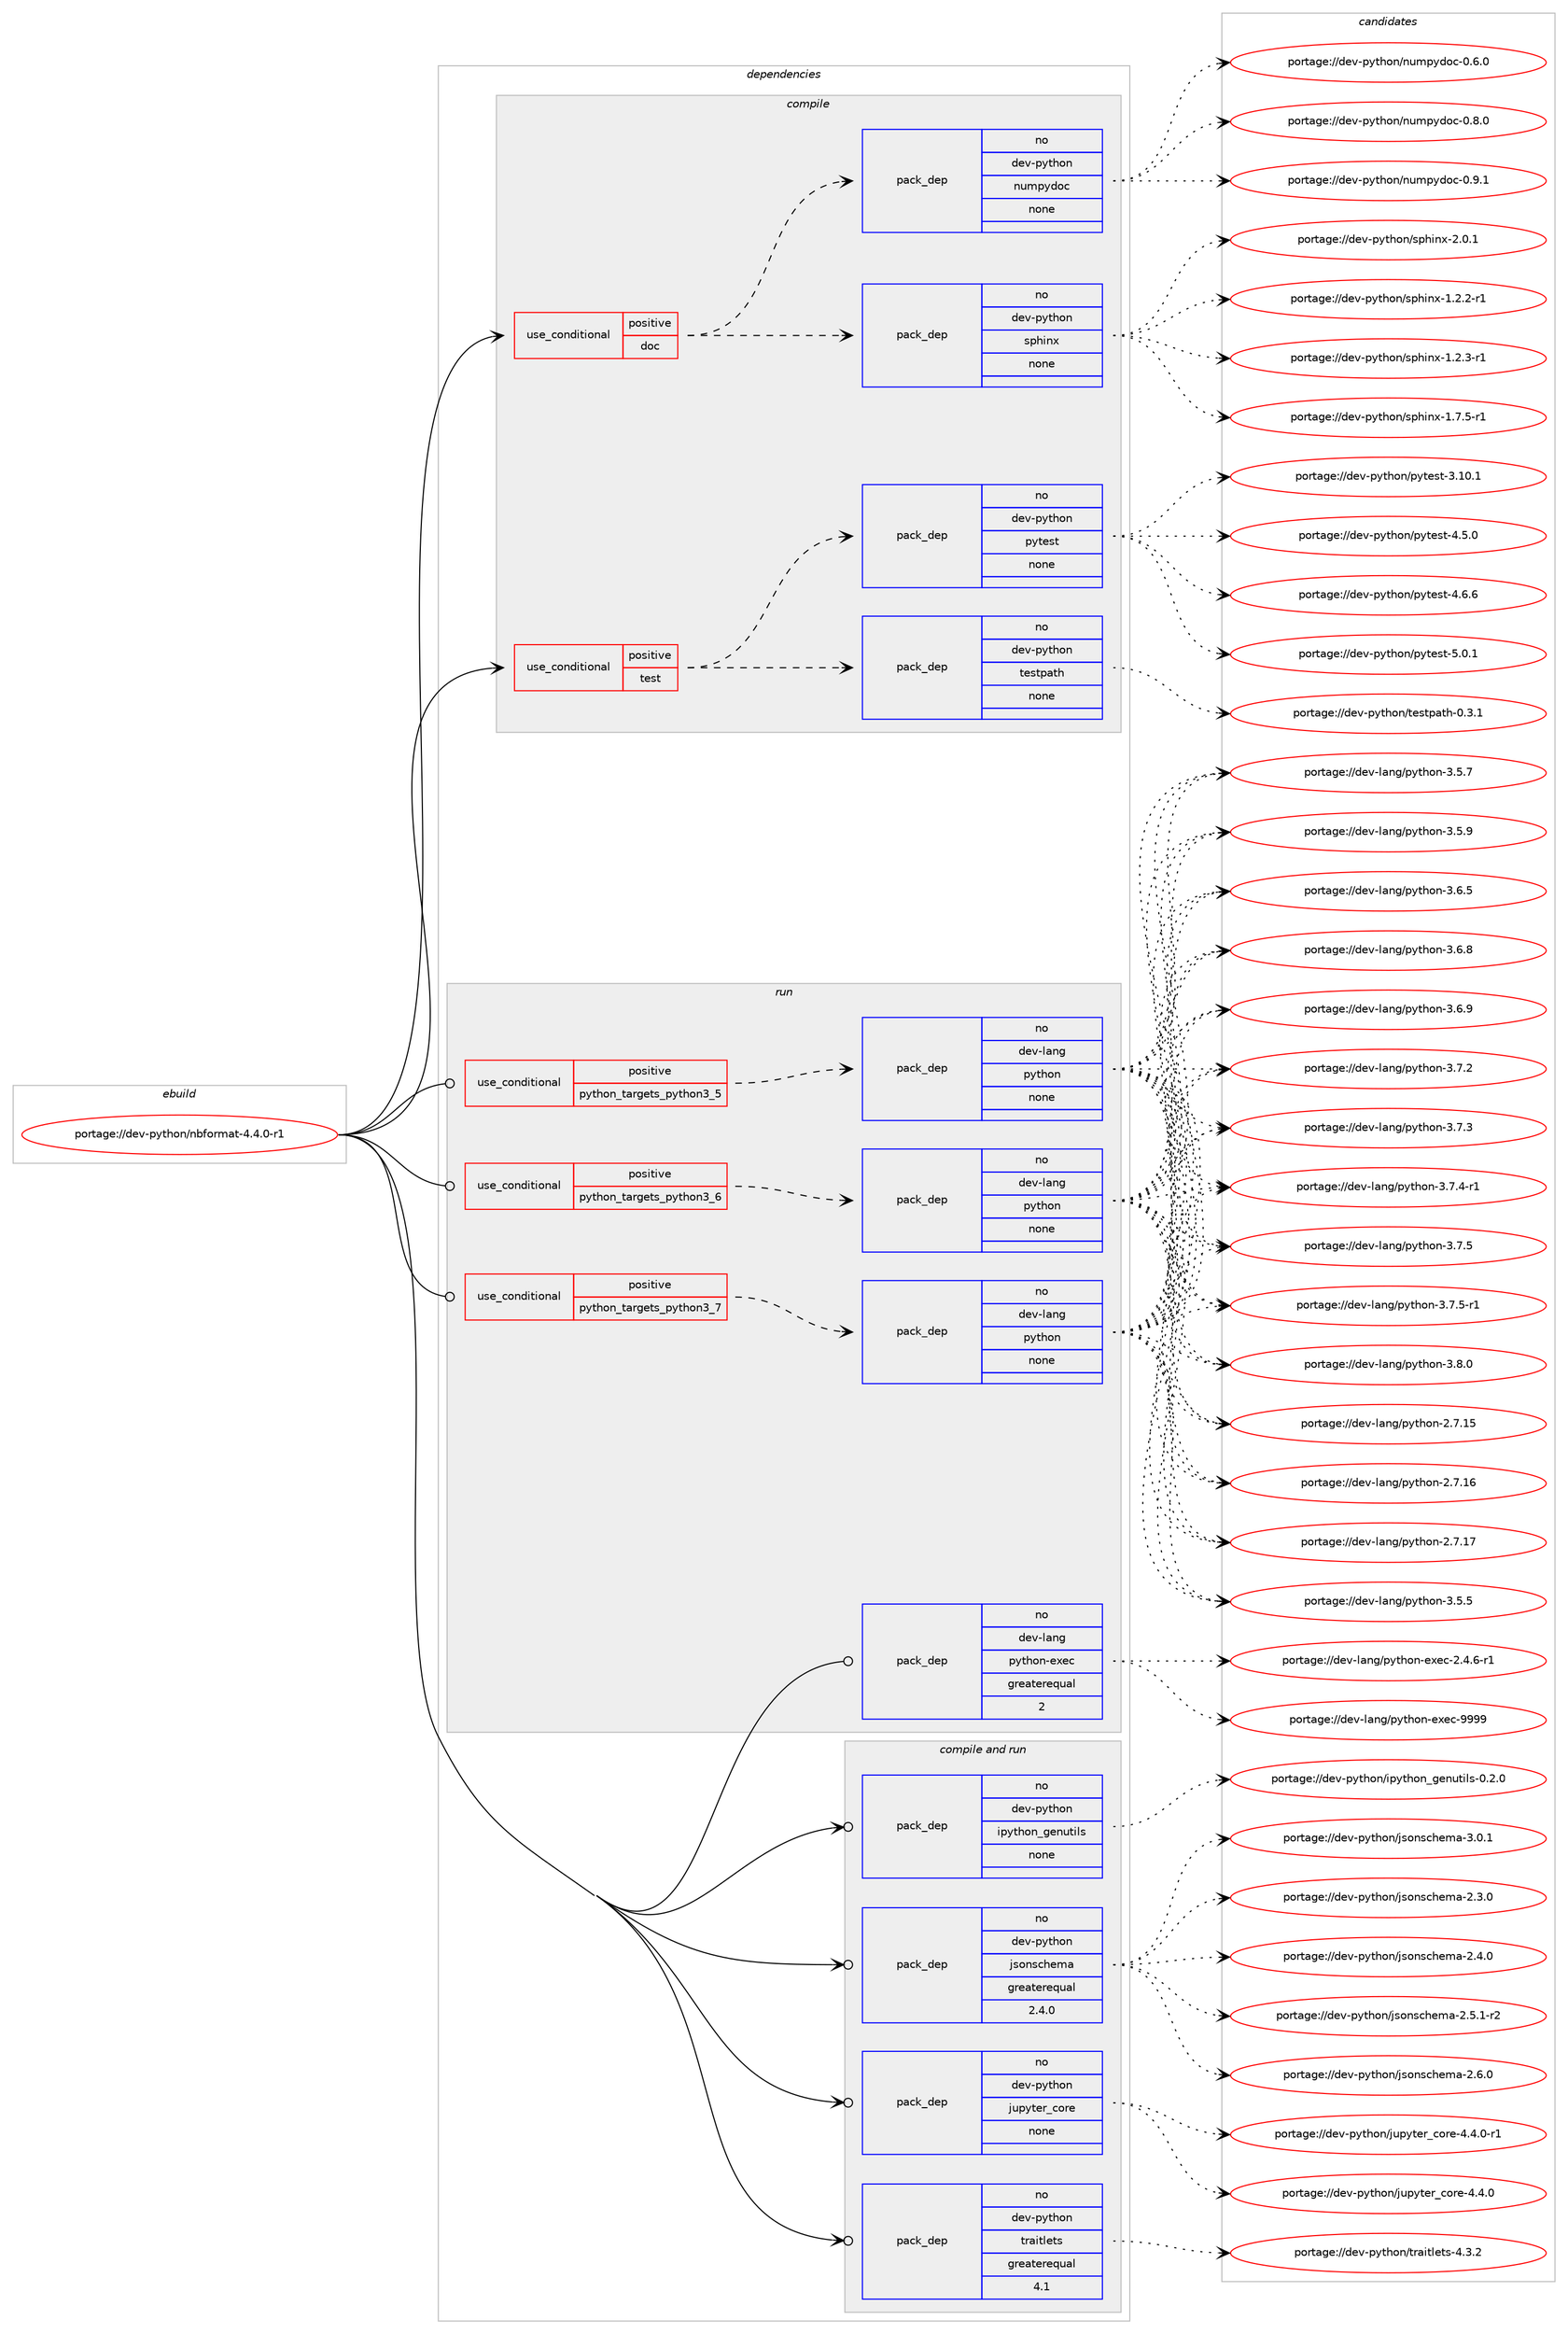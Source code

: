 digraph prolog {

# *************
# Graph options
# *************

newrank=true;
concentrate=true;
compound=true;
graph [rankdir=LR,fontname=Helvetica,fontsize=10,ranksep=1.5];#, ranksep=2.5, nodesep=0.2];
edge  [arrowhead=vee];
node  [fontname=Helvetica,fontsize=10];

# **********
# The ebuild
# **********

subgraph cluster_leftcol {
color=gray;
rank=same;
label=<<i>ebuild</i>>;
id [label="portage://dev-python/nbformat-4.4.0-r1", color=red, width=4, href="../dev-python/nbformat-4.4.0-r1.svg"];
}

# ****************
# The dependencies
# ****************

subgraph cluster_midcol {
color=gray;
label=<<i>dependencies</i>>;
subgraph cluster_compile {
fillcolor="#eeeeee";
style=filled;
label=<<i>compile</i>>;
subgraph cond32221 {
dependency150925 [label=<<TABLE BORDER="0" CELLBORDER="1" CELLSPACING="0" CELLPADDING="4"><TR><TD ROWSPAN="3" CELLPADDING="10">use_conditional</TD></TR><TR><TD>positive</TD></TR><TR><TD>doc</TD></TR></TABLE>>, shape=none, color=red];
subgraph pack115378 {
dependency150926 [label=<<TABLE BORDER="0" CELLBORDER="1" CELLSPACING="0" CELLPADDING="4" WIDTH="220"><TR><TD ROWSPAN="6" CELLPADDING="30">pack_dep</TD></TR><TR><TD WIDTH="110">no</TD></TR><TR><TD>dev-python</TD></TR><TR><TD>sphinx</TD></TR><TR><TD>none</TD></TR><TR><TD></TD></TR></TABLE>>, shape=none, color=blue];
}
dependency150925:e -> dependency150926:w [weight=20,style="dashed",arrowhead="vee"];
subgraph pack115379 {
dependency150927 [label=<<TABLE BORDER="0" CELLBORDER="1" CELLSPACING="0" CELLPADDING="4" WIDTH="220"><TR><TD ROWSPAN="6" CELLPADDING="30">pack_dep</TD></TR><TR><TD WIDTH="110">no</TD></TR><TR><TD>dev-python</TD></TR><TR><TD>numpydoc</TD></TR><TR><TD>none</TD></TR><TR><TD></TD></TR></TABLE>>, shape=none, color=blue];
}
dependency150925:e -> dependency150927:w [weight=20,style="dashed",arrowhead="vee"];
}
id:e -> dependency150925:w [weight=20,style="solid",arrowhead="vee"];
subgraph cond32222 {
dependency150928 [label=<<TABLE BORDER="0" CELLBORDER="1" CELLSPACING="0" CELLPADDING="4"><TR><TD ROWSPAN="3" CELLPADDING="10">use_conditional</TD></TR><TR><TD>positive</TD></TR><TR><TD>test</TD></TR></TABLE>>, shape=none, color=red];
subgraph pack115380 {
dependency150929 [label=<<TABLE BORDER="0" CELLBORDER="1" CELLSPACING="0" CELLPADDING="4" WIDTH="220"><TR><TD ROWSPAN="6" CELLPADDING="30">pack_dep</TD></TR><TR><TD WIDTH="110">no</TD></TR><TR><TD>dev-python</TD></TR><TR><TD>testpath</TD></TR><TR><TD>none</TD></TR><TR><TD></TD></TR></TABLE>>, shape=none, color=blue];
}
dependency150928:e -> dependency150929:w [weight=20,style="dashed",arrowhead="vee"];
subgraph pack115381 {
dependency150930 [label=<<TABLE BORDER="0" CELLBORDER="1" CELLSPACING="0" CELLPADDING="4" WIDTH="220"><TR><TD ROWSPAN="6" CELLPADDING="30">pack_dep</TD></TR><TR><TD WIDTH="110">no</TD></TR><TR><TD>dev-python</TD></TR><TR><TD>pytest</TD></TR><TR><TD>none</TD></TR><TR><TD></TD></TR></TABLE>>, shape=none, color=blue];
}
dependency150928:e -> dependency150930:w [weight=20,style="dashed",arrowhead="vee"];
}
id:e -> dependency150928:w [weight=20,style="solid",arrowhead="vee"];
}
subgraph cluster_compileandrun {
fillcolor="#eeeeee";
style=filled;
label=<<i>compile and run</i>>;
subgraph pack115382 {
dependency150931 [label=<<TABLE BORDER="0" CELLBORDER="1" CELLSPACING="0" CELLPADDING="4" WIDTH="220"><TR><TD ROWSPAN="6" CELLPADDING="30">pack_dep</TD></TR><TR><TD WIDTH="110">no</TD></TR><TR><TD>dev-python</TD></TR><TR><TD>ipython_genutils</TD></TR><TR><TD>none</TD></TR><TR><TD></TD></TR></TABLE>>, shape=none, color=blue];
}
id:e -> dependency150931:w [weight=20,style="solid",arrowhead="odotvee"];
subgraph pack115383 {
dependency150932 [label=<<TABLE BORDER="0" CELLBORDER="1" CELLSPACING="0" CELLPADDING="4" WIDTH="220"><TR><TD ROWSPAN="6" CELLPADDING="30">pack_dep</TD></TR><TR><TD WIDTH="110">no</TD></TR><TR><TD>dev-python</TD></TR><TR><TD>jsonschema</TD></TR><TR><TD>greaterequal</TD></TR><TR><TD>2.4.0</TD></TR></TABLE>>, shape=none, color=blue];
}
id:e -> dependency150932:w [weight=20,style="solid",arrowhead="odotvee"];
subgraph pack115384 {
dependency150933 [label=<<TABLE BORDER="0" CELLBORDER="1" CELLSPACING="0" CELLPADDING="4" WIDTH="220"><TR><TD ROWSPAN="6" CELLPADDING="30">pack_dep</TD></TR><TR><TD WIDTH="110">no</TD></TR><TR><TD>dev-python</TD></TR><TR><TD>jupyter_core</TD></TR><TR><TD>none</TD></TR><TR><TD></TD></TR></TABLE>>, shape=none, color=blue];
}
id:e -> dependency150933:w [weight=20,style="solid",arrowhead="odotvee"];
subgraph pack115385 {
dependency150934 [label=<<TABLE BORDER="0" CELLBORDER="1" CELLSPACING="0" CELLPADDING="4" WIDTH="220"><TR><TD ROWSPAN="6" CELLPADDING="30">pack_dep</TD></TR><TR><TD WIDTH="110">no</TD></TR><TR><TD>dev-python</TD></TR><TR><TD>traitlets</TD></TR><TR><TD>greaterequal</TD></TR><TR><TD>4.1</TD></TR></TABLE>>, shape=none, color=blue];
}
id:e -> dependency150934:w [weight=20,style="solid",arrowhead="odotvee"];
}
subgraph cluster_run {
fillcolor="#eeeeee";
style=filled;
label=<<i>run</i>>;
subgraph cond32223 {
dependency150935 [label=<<TABLE BORDER="0" CELLBORDER="1" CELLSPACING="0" CELLPADDING="4"><TR><TD ROWSPAN="3" CELLPADDING="10">use_conditional</TD></TR><TR><TD>positive</TD></TR><TR><TD>python_targets_python3_5</TD></TR></TABLE>>, shape=none, color=red];
subgraph pack115386 {
dependency150936 [label=<<TABLE BORDER="0" CELLBORDER="1" CELLSPACING="0" CELLPADDING="4" WIDTH="220"><TR><TD ROWSPAN="6" CELLPADDING="30">pack_dep</TD></TR><TR><TD WIDTH="110">no</TD></TR><TR><TD>dev-lang</TD></TR><TR><TD>python</TD></TR><TR><TD>none</TD></TR><TR><TD></TD></TR></TABLE>>, shape=none, color=blue];
}
dependency150935:e -> dependency150936:w [weight=20,style="dashed",arrowhead="vee"];
}
id:e -> dependency150935:w [weight=20,style="solid",arrowhead="odot"];
subgraph cond32224 {
dependency150937 [label=<<TABLE BORDER="0" CELLBORDER="1" CELLSPACING="0" CELLPADDING="4"><TR><TD ROWSPAN="3" CELLPADDING="10">use_conditional</TD></TR><TR><TD>positive</TD></TR><TR><TD>python_targets_python3_6</TD></TR></TABLE>>, shape=none, color=red];
subgraph pack115387 {
dependency150938 [label=<<TABLE BORDER="0" CELLBORDER="1" CELLSPACING="0" CELLPADDING="4" WIDTH="220"><TR><TD ROWSPAN="6" CELLPADDING="30">pack_dep</TD></TR><TR><TD WIDTH="110">no</TD></TR><TR><TD>dev-lang</TD></TR><TR><TD>python</TD></TR><TR><TD>none</TD></TR><TR><TD></TD></TR></TABLE>>, shape=none, color=blue];
}
dependency150937:e -> dependency150938:w [weight=20,style="dashed",arrowhead="vee"];
}
id:e -> dependency150937:w [weight=20,style="solid",arrowhead="odot"];
subgraph cond32225 {
dependency150939 [label=<<TABLE BORDER="0" CELLBORDER="1" CELLSPACING="0" CELLPADDING="4"><TR><TD ROWSPAN="3" CELLPADDING="10">use_conditional</TD></TR><TR><TD>positive</TD></TR><TR><TD>python_targets_python3_7</TD></TR></TABLE>>, shape=none, color=red];
subgraph pack115388 {
dependency150940 [label=<<TABLE BORDER="0" CELLBORDER="1" CELLSPACING="0" CELLPADDING="4" WIDTH="220"><TR><TD ROWSPAN="6" CELLPADDING="30">pack_dep</TD></TR><TR><TD WIDTH="110">no</TD></TR><TR><TD>dev-lang</TD></TR><TR><TD>python</TD></TR><TR><TD>none</TD></TR><TR><TD></TD></TR></TABLE>>, shape=none, color=blue];
}
dependency150939:e -> dependency150940:w [weight=20,style="dashed",arrowhead="vee"];
}
id:e -> dependency150939:w [weight=20,style="solid",arrowhead="odot"];
subgraph pack115389 {
dependency150941 [label=<<TABLE BORDER="0" CELLBORDER="1" CELLSPACING="0" CELLPADDING="4" WIDTH="220"><TR><TD ROWSPAN="6" CELLPADDING="30">pack_dep</TD></TR><TR><TD WIDTH="110">no</TD></TR><TR><TD>dev-lang</TD></TR><TR><TD>python-exec</TD></TR><TR><TD>greaterequal</TD></TR><TR><TD>2</TD></TR></TABLE>>, shape=none, color=blue];
}
id:e -> dependency150941:w [weight=20,style="solid",arrowhead="odot"];
}
}

# **************
# The candidates
# **************

subgraph cluster_choices {
rank=same;
color=gray;
label=<<i>candidates</i>>;

subgraph choice115378 {
color=black;
nodesep=1;
choiceportage10010111845112121116104111110471151121041051101204549465046504511449 [label="portage://dev-python/sphinx-1.2.2-r1", color=red, width=4,href="../dev-python/sphinx-1.2.2-r1.svg"];
choiceportage10010111845112121116104111110471151121041051101204549465046514511449 [label="portage://dev-python/sphinx-1.2.3-r1", color=red, width=4,href="../dev-python/sphinx-1.2.3-r1.svg"];
choiceportage10010111845112121116104111110471151121041051101204549465546534511449 [label="portage://dev-python/sphinx-1.7.5-r1", color=red, width=4,href="../dev-python/sphinx-1.7.5-r1.svg"];
choiceportage1001011184511212111610411111047115112104105110120455046484649 [label="portage://dev-python/sphinx-2.0.1", color=red, width=4,href="../dev-python/sphinx-2.0.1.svg"];
dependency150926:e -> choiceportage10010111845112121116104111110471151121041051101204549465046504511449:w [style=dotted,weight="100"];
dependency150926:e -> choiceportage10010111845112121116104111110471151121041051101204549465046514511449:w [style=dotted,weight="100"];
dependency150926:e -> choiceportage10010111845112121116104111110471151121041051101204549465546534511449:w [style=dotted,weight="100"];
dependency150926:e -> choiceportage1001011184511212111610411111047115112104105110120455046484649:w [style=dotted,weight="100"];
}
subgraph choice115379 {
color=black;
nodesep=1;
choiceportage100101118451121211161041111104711011710911212110011199454846544648 [label="portage://dev-python/numpydoc-0.6.0", color=red, width=4,href="../dev-python/numpydoc-0.6.0.svg"];
choiceportage100101118451121211161041111104711011710911212110011199454846564648 [label="portage://dev-python/numpydoc-0.8.0", color=red, width=4,href="../dev-python/numpydoc-0.8.0.svg"];
choiceportage100101118451121211161041111104711011710911212110011199454846574649 [label="portage://dev-python/numpydoc-0.9.1", color=red, width=4,href="../dev-python/numpydoc-0.9.1.svg"];
dependency150927:e -> choiceportage100101118451121211161041111104711011710911212110011199454846544648:w [style=dotted,weight="100"];
dependency150927:e -> choiceportage100101118451121211161041111104711011710911212110011199454846564648:w [style=dotted,weight="100"];
dependency150927:e -> choiceportage100101118451121211161041111104711011710911212110011199454846574649:w [style=dotted,weight="100"];
}
subgraph choice115380 {
color=black;
nodesep=1;
choiceportage100101118451121211161041111104711610111511611297116104454846514649 [label="portage://dev-python/testpath-0.3.1", color=red, width=4,href="../dev-python/testpath-0.3.1.svg"];
dependency150929:e -> choiceportage100101118451121211161041111104711610111511611297116104454846514649:w [style=dotted,weight="100"];
}
subgraph choice115381 {
color=black;
nodesep=1;
choiceportage100101118451121211161041111104711212111610111511645514649484649 [label="portage://dev-python/pytest-3.10.1", color=red, width=4,href="../dev-python/pytest-3.10.1.svg"];
choiceportage1001011184511212111610411111047112121116101115116455246534648 [label="portage://dev-python/pytest-4.5.0", color=red, width=4,href="../dev-python/pytest-4.5.0.svg"];
choiceportage1001011184511212111610411111047112121116101115116455246544654 [label="portage://dev-python/pytest-4.6.6", color=red, width=4,href="../dev-python/pytest-4.6.6.svg"];
choiceportage1001011184511212111610411111047112121116101115116455346484649 [label="portage://dev-python/pytest-5.0.1", color=red, width=4,href="../dev-python/pytest-5.0.1.svg"];
dependency150930:e -> choiceportage100101118451121211161041111104711212111610111511645514649484649:w [style=dotted,weight="100"];
dependency150930:e -> choiceportage1001011184511212111610411111047112121116101115116455246534648:w [style=dotted,weight="100"];
dependency150930:e -> choiceportage1001011184511212111610411111047112121116101115116455246544654:w [style=dotted,weight="100"];
dependency150930:e -> choiceportage1001011184511212111610411111047112121116101115116455346484649:w [style=dotted,weight="100"];
}
subgraph choice115382 {
color=black;
nodesep=1;
choiceportage100101118451121211161041111104710511212111610411111095103101110117116105108115454846504648 [label="portage://dev-python/ipython_genutils-0.2.0", color=red, width=4,href="../dev-python/ipython_genutils-0.2.0.svg"];
dependency150931:e -> choiceportage100101118451121211161041111104710511212111610411111095103101110117116105108115454846504648:w [style=dotted,weight="100"];
}
subgraph choice115383 {
color=black;
nodesep=1;
choiceportage10010111845112121116104111110471061151111101159910410110997455046514648 [label="portage://dev-python/jsonschema-2.3.0", color=red, width=4,href="../dev-python/jsonschema-2.3.0.svg"];
choiceportage10010111845112121116104111110471061151111101159910410110997455046524648 [label="portage://dev-python/jsonschema-2.4.0", color=red, width=4,href="../dev-python/jsonschema-2.4.0.svg"];
choiceportage100101118451121211161041111104710611511111011599104101109974550465346494511450 [label="portage://dev-python/jsonschema-2.5.1-r2", color=red, width=4,href="../dev-python/jsonschema-2.5.1-r2.svg"];
choiceportage10010111845112121116104111110471061151111101159910410110997455046544648 [label="portage://dev-python/jsonschema-2.6.0", color=red, width=4,href="../dev-python/jsonschema-2.6.0.svg"];
choiceportage10010111845112121116104111110471061151111101159910410110997455146484649 [label="portage://dev-python/jsonschema-3.0.1", color=red, width=4,href="../dev-python/jsonschema-3.0.1.svg"];
dependency150932:e -> choiceportage10010111845112121116104111110471061151111101159910410110997455046514648:w [style=dotted,weight="100"];
dependency150932:e -> choiceportage10010111845112121116104111110471061151111101159910410110997455046524648:w [style=dotted,weight="100"];
dependency150932:e -> choiceportage100101118451121211161041111104710611511111011599104101109974550465346494511450:w [style=dotted,weight="100"];
dependency150932:e -> choiceportage10010111845112121116104111110471061151111101159910410110997455046544648:w [style=dotted,weight="100"];
dependency150932:e -> choiceportage10010111845112121116104111110471061151111101159910410110997455146484649:w [style=dotted,weight="100"];
}
subgraph choice115384 {
color=black;
nodesep=1;
choiceportage10010111845112121116104111110471061171121211161011149599111114101455246524648 [label="portage://dev-python/jupyter_core-4.4.0", color=red, width=4,href="../dev-python/jupyter_core-4.4.0.svg"];
choiceportage100101118451121211161041111104710611711212111610111495991111141014552465246484511449 [label="portage://dev-python/jupyter_core-4.4.0-r1", color=red, width=4,href="../dev-python/jupyter_core-4.4.0-r1.svg"];
dependency150933:e -> choiceportage10010111845112121116104111110471061171121211161011149599111114101455246524648:w [style=dotted,weight="100"];
dependency150933:e -> choiceportage100101118451121211161041111104710611711212111610111495991111141014552465246484511449:w [style=dotted,weight="100"];
}
subgraph choice115385 {
color=black;
nodesep=1;
choiceportage100101118451121211161041111104711611497105116108101116115455246514650 [label="portage://dev-python/traitlets-4.3.2", color=red, width=4,href="../dev-python/traitlets-4.3.2.svg"];
dependency150934:e -> choiceportage100101118451121211161041111104711611497105116108101116115455246514650:w [style=dotted,weight="100"];
}
subgraph choice115386 {
color=black;
nodesep=1;
choiceportage10010111845108971101034711212111610411111045504655464953 [label="portage://dev-lang/python-2.7.15", color=red, width=4,href="../dev-lang/python-2.7.15.svg"];
choiceportage10010111845108971101034711212111610411111045504655464954 [label="portage://dev-lang/python-2.7.16", color=red, width=4,href="../dev-lang/python-2.7.16.svg"];
choiceportage10010111845108971101034711212111610411111045504655464955 [label="portage://dev-lang/python-2.7.17", color=red, width=4,href="../dev-lang/python-2.7.17.svg"];
choiceportage100101118451089711010347112121116104111110455146534653 [label="portage://dev-lang/python-3.5.5", color=red, width=4,href="../dev-lang/python-3.5.5.svg"];
choiceportage100101118451089711010347112121116104111110455146534655 [label="portage://dev-lang/python-3.5.7", color=red, width=4,href="../dev-lang/python-3.5.7.svg"];
choiceportage100101118451089711010347112121116104111110455146534657 [label="portage://dev-lang/python-3.5.9", color=red, width=4,href="../dev-lang/python-3.5.9.svg"];
choiceportage100101118451089711010347112121116104111110455146544653 [label="portage://dev-lang/python-3.6.5", color=red, width=4,href="../dev-lang/python-3.6.5.svg"];
choiceportage100101118451089711010347112121116104111110455146544656 [label="portage://dev-lang/python-3.6.8", color=red, width=4,href="../dev-lang/python-3.6.8.svg"];
choiceportage100101118451089711010347112121116104111110455146544657 [label="portage://dev-lang/python-3.6.9", color=red, width=4,href="../dev-lang/python-3.6.9.svg"];
choiceportage100101118451089711010347112121116104111110455146554650 [label="portage://dev-lang/python-3.7.2", color=red, width=4,href="../dev-lang/python-3.7.2.svg"];
choiceportage100101118451089711010347112121116104111110455146554651 [label="portage://dev-lang/python-3.7.3", color=red, width=4,href="../dev-lang/python-3.7.3.svg"];
choiceportage1001011184510897110103471121211161041111104551465546524511449 [label="portage://dev-lang/python-3.7.4-r1", color=red, width=4,href="../dev-lang/python-3.7.4-r1.svg"];
choiceportage100101118451089711010347112121116104111110455146554653 [label="portage://dev-lang/python-3.7.5", color=red, width=4,href="../dev-lang/python-3.7.5.svg"];
choiceportage1001011184510897110103471121211161041111104551465546534511449 [label="portage://dev-lang/python-3.7.5-r1", color=red, width=4,href="../dev-lang/python-3.7.5-r1.svg"];
choiceportage100101118451089711010347112121116104111110455146564648 [label="portage://dev-lang/python-3.8.0", color=red, width=4,href="../dev-lang/python-3.8.0.svg"];
dependency150936:e -> choiceportage10010111845108971101034711212111610411111045504655464953:w [style=dotted,weight="100"];
dependency150936:e -> choiceportage10010111845108971101034711212111610411111045504655464954:w [style=dotted,weight="100"];
dependency150936:e -> choiceportage10010111845108971101034711212111610411111045504655464955:w [style=dotted,weight="100"];
dependency150936:e -> choiceportage100101118451089711010347112121116104111110455146534653:w [style=dotted,weight="100"];
dependency150936:e -> choiceportage100101118451089711010347112121116104111110455146534655:w [style=dotted,weight="100"];
dependency150936:e -> choiceportage100101118451089711010347112121116104111110455146534657:w [style=dotted,weight="100"];
dependency150936:e -> choiceportage100101118451089711010347112121116104111110455146544653:w [style=dotted,weight="100"];
dependency150936:e -> choiceportage100101118451089711010347112121116104111110455146544656:w [style=dotted,weight="100"];
dependency150936:e -> choiceportage100101118451089711010347112121116104111110455146544657:w [style=dotted,weight="100"];
dependency150936:e -> choiceportage100101118451089711010347112121116104111110455146554650:w [style=dotted,weight="100"];
dependency150936:e -> choiceportage100101118451089711010347112121116104111110455146554651:w [style=dotted,weight="100"];
dependency150936:e -> choiceportage1001011184510897110103471121211161041111104551465546524511449:w [style=dotted,weight="100"];
dependency150936:e -> choiceportage100101118451089711010347112121116104111110455146554653:w [style=dotted,weight="100"];
dependency150936:e -> choiceportage1001011184510897110103471121211161041111104551465546534511449:w [style=dotted,weight="100"];
dependency150936:e -> choiceportage100101118451089711010347112121116104111110455146564648:w [style=dotted,weight="100"];
}
subgraph choice115387 {
color=black;
nodesep=1;
choiceportage10010111845108971101034711212111610411111045504655464953 [label="portage://dev-lang/python-2.7.15", color=red, width=4,href="../dev-lang/python-2.7.15.svg"];
choiceportage10010111845108971101034711212111610411111045504655464954 [label="portage://dev-lang/python-2.7.16", color=red, width=4,href="../dev-lang/python-2.7.16.svg"];
choiceportage10010111845108971101034711212111610411111045504655464955 [label="portage://dev-lang/python-2.7.17", color=red, width=4,href="../dev-lang/python-2.7.17.svg"];
choiceportage100101118451089711010347112121116104111110455146534653 [label="portage://dev-lang/python-3.5.5", color=red, width=4,href="../dev-lang/python-3.5.5.svg"];
choiceportage100101118451089711010347112121116104111110455146534655 [label="portage://dev-lang/python-3.5.7", color=red, width=4,href="../dev-lang/python-3.5.7.svg"];
choiceportage100101118451089711010347112121116104111110455146534657 [label="portage://dev-lang/python-3.5.9", color=red, width=4,href="../dev-lang/python-3.5.9.svg"];
choiceportage100101118451089711010347112121116104111110455146544653 [label="portage://dev-lang/python-3.6.5", color=red, width=4,href="../dev-lang/python-3.6.5.svg"];
choiceportage100101118451089711010347112121116104111110455146544656 [label="portage://dev-lang/python-3.6.8", color=red, width=4,href="../dev-lang/python-3.6.8.svg"];
choiceportage100101118451089711010347112121116104111110455146544657 [label="portage://dev-lang/python-3.6.9", color=red, width=4,href="../dev-lang/python-3.6.9.svg"];
choiceportage100101118451089711010347112121116104111110455146554650 [label="portage://dev-lang/python-3.7.2", color=red, width=4,href="../dev-lang/python-3.7.2.svg"];
choiceportage100101118451089711010347112121116104111110455146554651 [label="portage://dev-lang/python-3.7.3", color=red, width=4,href="../dev-lang/python-3.7.3.svg"];
choiceportage1001011184510897110103471121211161041111104551465546524511449 [label="portage://dev-lang/python-3.7.4-r1", color=red, width=4,href="../dev-lang/python-3.7.4-r1.svg"];
choiceportage100101118451089711010347112121116104111110455146554653 [label="portage://dev-lang/python-3.7.5", color=red, width=4,href="../dev-lang/python-3.7.5.svg"];
choiceportage1001011184510897110103471121211161041111104551465546534511449 [label="portage://dev-lang/python-3.7.5-r1", color=red, width=4,href="../dev-lang/python-3.7.5-r1.svg"];
choiceportage100101118451089711010347112121116104111110455146564648 [label="portage://dev-lang/python-3.8.0", color=red, width=4,href="../dev-lang/python-3.8.0.svg"];
dependency150938:e -> choiceportage10010111845108971101034711212111610411111045504655464953:w [style=dotted,weight="100"];
dependency150938:e -> choiceportage10010111845108971101034711212111610411111045504655464954:w [style=dotted,weight="100"];
dependency150938:e -> choiceportage10010111845108971101034711212111610411111045504655464955:w [style=dotted,weight="100"];
dependency150938:e -> choiceportage100101118451089711010347112121116104111110455146534653:w [style=dotted,weight="100"];
dependency150938:e -> choiceportage100101118451089711010347112121116104111110455146534655:w [style=dotted,weight="100"];
dependency150938:e -> choiceportage100101118451089711010347112121116104111110455146534657:w [style=dotted,weight="100"];
dependency150938:e -> choiceportage100101118451089711010347112121116104111110455146544653:w [style=dotted,weight="100"];
dependency150938:e -> choiceportage100101118451089711010347112121116104111110455146544656:w [style=dotted,weight="100"];
dependency150938:e -> choiceportage100101118451089711010347112121116104111110455146544657:w [style=dotted,weight="100"];
dependency150938:e -> choiceportage100101118451089711010347112121116104111110455146554650:w [style=dotted,weight="100"];
dependency150938:e -> choiceportage100101118451089711010347112121116104111110455146554651:w [style=dotted,weight="100"];
dependency150938:e -> choiceportage1001011184510897110103471121211161041111104551465546524511449:w [style=dotted,weight="100"];
dependency150938:e -> choiceportage100101118451089711010347112121116104111110455146554653:w [style=dotted,weight="100"];
dependency150938:e -> choiceportage1001011184510897110103471121211161041111104551465546534511449:w [style=dotted,weight="100"];
dependency150938:e -> choiceportage100101118451089711010347112121116104111110455146564648:w [style=dotted,weight="100"];
}
subgraph choice115388 {
color=black;
nodesep=1;
choiceportage10010111845108971101034711212111610411111045504655464953 [label="portage://dev-lang/python-2.7.15", color=red, width=4,href="../dev-lang/python-2.7.15.svg"];
choiceportage10010111845108971101034711212111610411111045504655464954 [label="portage://dev-lang/python-2.7.16", color=red, width=4,href="../dev-lang/python-2.7.16.svg"];
choiceportage10010111845108971101034711212111610411111045504655464955 [label="portage://dev-lang/python-2.7.17", color=red, width=4,href="../dev-lang/python-2.7.17.svg"];
choiceportage100101118451089711010347112121116104111110455146534653 [label="portage://dev-lang/python-3.5.5", color=red, width=4,href="../dev-lang/python-3.5.5.svg"];
choiceportage100101118451089711010347112121116104111110455146534655 [label="portage://dev-lang/python-3.5.7", color=red, width=4,href="../dev-lang/python-3.5.7.svg"];
choiceportage100101118451089711010347112121116104111110455146534657 [label="portage://dev-lang/python-3.5.9", color=red, width=4,href="../dev-lang/python-3.5.9.svg"];
choiceportage100101118451089711010347112121116104111110455146544653 [label="portage://dev-lang/python-3.6.5", color=red, width=4,href="../dev-lang/python-3.6.5.svg"];
choiceportage100101118451089711010347112121116104111110455146544656 [label="portage://dev-lang/python-3.6.8", color=red, width=4,href="../dev-lang/python-3.6.8.svg"];
choiceportage100101118451089711010347112121116104111110455146544657 [label="portage://dev-lang/python-3.6.9", color=red, width=4,href="../dev-lang/python-3.6.9.svg"];
choiceportage100101118451089711010347112121116104111110455146554650 [label="portage://dev-lang/python-3.7.2", color=red, width=4,href="../dev-lang/python-3.7.2.svg"];
choiceportage100101118451089711010347112121116104111110455146554651 [label="portage://dev-lang/python-3.7.3", color=red, width=4,href="../dev-lang/python-3.7.3.svg"];
choiceportage1001011184510897110103471121211161041111104551465546524511449 [label="portage://dev-lang/python-3.7.4-r1", color=red, width=4,href="../dev-lang/python-3.7.4-r1.svg"];
choiceportage100101118451089711010347112121116104111110455146554653 [label="portage://dev-lang/python-3.7.5", color=red, width=4,href="../dev-lang/python-3.7.5.svg"];
choiceportage1001011184510897110103471121211161041111104551465546534511449 [label="portage://dev-lang/python-3.7.5-r1", color=red, width=4,href="../dev-lang/python-3.7.5-r1.svg"];
choiceportage100101118451089711010347112121116104111110455146564648 [label="portage://dev-lang/python-3.8.0", color=red, width=4,href="../dev-lang/python-3.8.0.svg"];
dependency150940:e -> choiceportage10010111845108971101034711212111610411111045504655464953:w [style=dotted,weight="100"];
dependency150940:e -> choiceportage10010111845108971101034711212111610411111045504655464954:w [style=dotted,weight="100"];
dependency150940:e -> choiceportage10010111845108971101034711212111610411111045504655464955:w [style=dotted,weight="100"];
dependency150940:e -> choiceportage100101118451089711010347112121116104111110455146534653:w [style=dotted,weight="100"];
dependency150940:e -> choiceportage100101118451089711010347112121116104111110455146534655:w [style=dotted,weight="100"];
dependency150940:e -> choiceportage100101118451089711010347112121116104111110455146534657:w [style=dotted,weight="100"];
dependency150940:e -> choiceportage100101118451089711010347112121116104111110455146544653:w [style=dotted,weight="100"];
dependency150940:e -> choiceportage100101118451089711010347112121116104111110455146544656:w [style=dotted,weight="100"];
dependency150940:e -> choiceportage100101118451089711010347112121116104111110455146544657:w [style=dotted,weight="100"];
dependency150940:e -> choiceportage100101118451089711010347112121116104111110455146554650:w [style=dotted,weight="100"];
dependency150940:e -> choiceportage100101118451089711010347112121116104111110455146554651:w [style=dotted,weight="100"];
dependency150940:e -> choiceportage1001011184510897110103471121211161041111104551465546524511449:w [style=dotted,weight="100"];
dependency150940:e -> choiceportage100101118451089711010347112121116104111110455146554653:w [style=dotted,weight="100"];
dependency150940:e -> choiceportage1001011184510897110103471121211161041111104551465546534511449:w [style=dotted,weight="100"];
dependency150940:e -> choiceportage100101118451089711010347112121116104111110455146564648:w [style=dotted,weight="100"];
}
subgraph choice115389 {
color=black;
nodesep=1;
choiceportage10010111845108971101034711212111610411111045101120101994550465246544511449 [label="portage://dev-lang/python-exec-2.4.6-r1", color=red, width=4,href="../dev-lang/python-exec-2.4.6-r1.svg"];
choiceportage10010111845108971101034711212111610411111045101120101994557575757 [label="portage://dev-lang/python-exec-9999", color=red, width=4,href="../dev-lang/python-exec-9999.svg"];
dependency150941:e -> choiceportage10010111845108971101034711212111610411111045101120101994550465246544511449:w [style=dotted,weight="100"];
dependency150941:e -> choiceportage10010111845108971101034711212111610411111045101120101994557575757:w [style=dotted,weight="100"];
}
}

}

